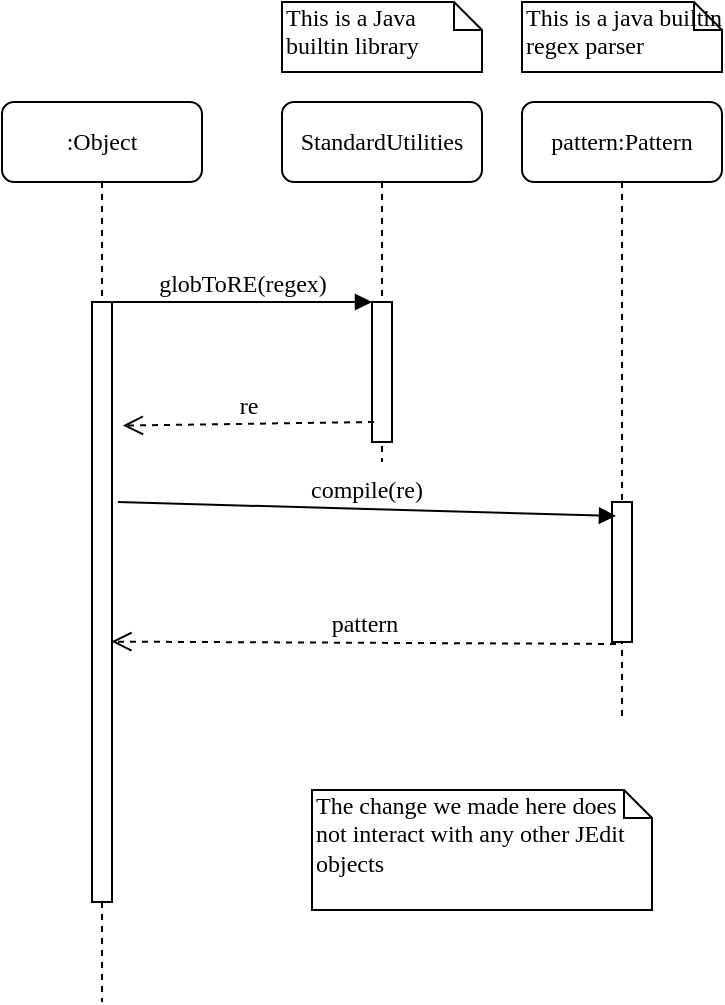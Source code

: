 <mxfile version="10.4.8" type="github"><diagram name="Page-1" id="13e1069c-82ec-6db2-03f1-153e76fe0fe0"><mxGraphModel dx="1991" dy="1036" grid="1" gridSize="10" guides="1" tooltips="1" connect="1" arrows="1" fold="1" page="1" pageScale="1" pageWidth="1100" pageHeight="850" background="#ffffff" math="0" shadow="0"><root><mxCell id="0"/><mxCell id="1" parent="0"/><mxCell id="7baba1c4bc27f4b0-2" value="StandardUtilities" style="shape=umlLifeline;perimeter=lifelinePerimeter;whiteSpace=wrap;html=1;container=1;collapsible=0;recursiveResize=0;outlineConnect=0;rounded=1;shadow=0;comic=0;labelBackgroundColor=none;strokeColor=#000000;strokeWidth=1;fillColor=#FFFFFF;fontFamily=Verdana;fontSize=12;fontColor=#000000;align=center;" parent="1" vertex="1"><mxGeometry x="240" y="80" width="100" height="180" as="geometry"/></mxCell><mxCell id="7baba1c4bc27f4b0-10" value="" style="html=1;points=[];perimeter=orthogonalPerimeter;rounded=0;shadow=0;comic=0;labelBackgroundColor=none;strokeColor=#000000;strokeWidth=1;fillColor=#FFFFFF;fontFamily=Verdana;fontSize=12;fontColor=#000000;align=center;" parent="7baba1c4bc27f4b0-2" vertex="1"><mxGeometry x="45" y="100" width="10" height="70" as="geometry"/></mxCell><mxCell id="7baba1c4bc27f4b0-8" value=":Object" style="shape=umlLifeline;perimeter=lifelinePerimeter;whiteSpace=wrap;html=1;container=1;collapsible=0;recursiveResize=0;outlineConnect=0;rounded=1;shadow=0;comic=0;labelBackgroundColor=none;strokeColor=#000000;strokeWidth=1;fillColor=#FFFFFF;fontFamily=Verdana;fontSize=12;fontColor=#000000;align=center;" parent="1" vertex="1"><mxGeometry x="100" y="80" width="100" height="450" as="geometry"/></mxCell><mxCell id="7baba1c4bc27f4b0-9" value="" style="html=1;points=[];perimeter=orthogonalPerimeter;rounded=0;shadow=0;comic=0;labelBackgroundColor=none;strokeColor=#000000;strokeWidth=1;fillColor=#FFFFFF;fontFamily=Verdana;fontSize=12;fontColor=#000000;align=center;" parent="7baba1c4bc27f4b0-8" vertex="1"><mxGeometry x="45" y="100" width="10" height="300" as="geometry"/></mxCell><mxCell id="7baba1c4bc27f4b0-11" value="globToRE(regex)" style="html=1;verticalAlign=bottom;endArrow=block;entryX=0;entryY=0;labelBackgroundColor=none;fontFamily=Verdana;fontSize=12;edgeStyle=elbowEdgeStyle;elbow=vertical;" parent="1" source="7baba1c4bc27f4b0-9" target="7baba1c4bc27f4b0-10" edge="1"><mxGeometry relative="1" as="geometry"><mxPoint x="220" y="190" as="sourcePoint"/></mxGeometry></mxCell><mxCell id="7baba1c4bc27f4b0-40" value="The change we made here does not interact with any other JEdit objects" style="shape=note;whiteSpace=wrap;html=1;size=14;verticalAlign=top;align=left;spacingTop=-6;rounded=0;shadow=0;comic=0;labelBackgroundColor=none;strokeColor=#000000;strokeWidth=1;fillColor=#FFFFFF;fontFamily=Verdana;fontSize=12;fontColor=#000000;" parent="1" vertex="1"><mxGeometry x="255" y="424" width="170" height="60" as="geometry"/></mxCell><mxCell id="7baba1c4bc27f4b0-41" value="This is a Java builtin library" style="shape=note;whiteSpace=wrap;html=1;size=14;verticalAlign=top;align=left;spacingTop=-6;rounded=0;shadow=0;comic=0;labelBackgroundColor=none;strokeColor=#000000;strokeWidth=1;fillColor=#FFFFFF;fontFamily=Verdana;fontSize=12;fontColor=#000000;" parent="1" vertex="1"><mxGeometry x="240" y="30" width="100" height="35" as="geometry"/></mxCell><mxCell id="s1TQNlZHqyylcY4yOlvM-1" value="pattern:Pattern" style="shape=umlLifeline;perimeter=lifelinePerimeter;whiteSpace=wrap;html=1;container=1;collapsible=0;recursiveResize=0;outlineConnect=0;rounded=1;shadow=0;comic=0;labelBackgroundColor=none;strokeColor=#000000;strokeWidth=1;fillColor=#FFFFFF;fontFamily=Verdana;fontSize=12;fontColor=#000000;align=center;" vertex="1" parent="1"><mxGeometry x="360" y="80" width="100" height="310" as="geometry"/></mxCell><mxCell id="s1TQNlZHqyylcY4yOlvM-2" value="" style="html=1;points=[];perimeter=orthogonalPerimeter;rounded=0;shadow=0;comic=0;labelBackgroundColor=none;strokeColor=#000000;strokeWidth=1;fillColor=#FFFFFF;fontFamily=Verdana;fontSize=12;fontColor=#000000;align=center;" vertex="1" parent="s1TQNlZHqyylcY4yOlvM-1"><mxGeometry x="45" y="200" width="10" height="70" as="geometry"/></mxCell><mxCell id="s1TQNlZHqyylcY4yOlvM-3" value="This is a java builtin regex parser" style="shape=note;whiteSpace=wrap;html=1;size=14;verticalAlign=top;align=left;spacingTop=-6;rounded=0;shadow=0;comic=0;labelBackgroundColor=none;strokeColor=#000000;strokeWidth=1;fillColor=#FFFFFF;fontFamily=Verdana;fontSize=12;fontColor=#000000;" vertex="1" parent="1"><mxGeometry x="360" y="30" width="100" height="35" as="geometry"/></mxCell><mxCell id="s1TQNlZHqyylcY4yOlvM-4" value="re" style="html=1;verticalAlign=bottom;endArrow=open;dashed=1;endSize=8;labelBackgroundColor=none;fontFamily=Verdana;fontSize=12;elbow=vertical;exitX=0.1;exitY=0.857;exitDx=0;exitDy=0;exitPerimeter=0;entryX=1.543;entryY=0.206;entryDx=0;entryDy=0;entryPerimeter=0;" edge="1" parent="1" source="7baba1c4bc27f4b0-10" target="7baba1c4bc27f4b0-9"><mxGeometry relative="1" as="geometry"><mxPoint x="165" y="610" as="targetPoint"/><mxPoint x="880" y="610" as="sourcePoint"/></mxGeometry></mxCell><mxCell id="s1TQNlZHqyylcY4yOlvM-5" value="compile(re)" style="html=1;verticalAlign=bottom;endArrow=block;entryX=0.2;entryY=0.1;labelBackgroundColor=none;fontFamily=Verdana;fontSize=12;elbow=vertical;entryDx=0;entryDy=0;entryPerimeter=0;" edge="1" parent="1" target="s1TQNlZHqyylcY4yOlvM-2"><mxGeometry relative="1" as="geometry"><mxPoint x="158" y="280" as="sourcePoint"/><mxPoint x="295" y="190" as="targetPoint"/></mxGeometry></mxCell><mxCell id="s1TQNlZHqyylcY4yOlvM-6" value="pattern" style="html=1;verticalAlign=bottom;endArrow=open;dashed=1;endSize=8;labelBackgroundColor=none;fontFamily=Verdana;fontSize=12;elbow=vertical;exitX=0.2;exitY=1.014;exitDx=0;exitDy=0;exitPerimeter=0;entryX=0.971;entryY=0.566;entryDx=0;entryDy=0;entryPerimeter=0;" edge="1" parent="1" source="s1TQNlZHqyylcY4yOlvM-2" target="7baba1c4bc27f4b0-9"><mxGeometry relative="1" as="geometry"><mxPoint x="169" y="252" as="targetPoint"/><mxPoint x="296" y="250" as="sourcePoint"/></mxGeometry></mxCell></root></mxGraphModel></diagram></mxfile>
